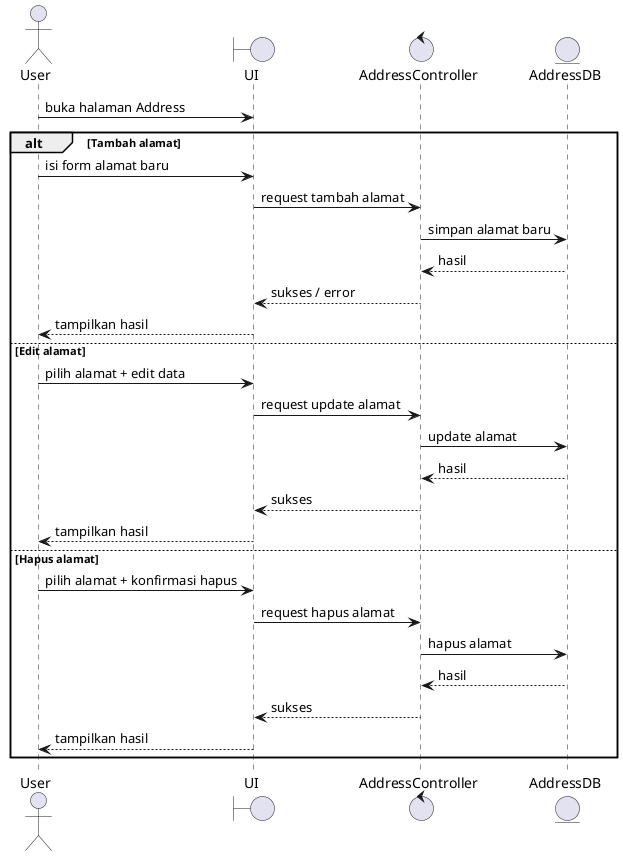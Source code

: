 @startuml SD_ManageAddress

actor User
boundary UI
control AddressController
entity AddressDB

User -> UI : buka halaman Address

alt Tambah alamat
    User -> UI : isi form alamat baru
    UI -> AddressController : request tambah alamat
    AddressController -> AddressDB : simpan alamat baru
    AddressDB --> AddressController : hasil
    AddressController --> UI : sukses / error
    UI --> User : tampilkan hasil
else Edit alamat
    User -> UI : pilih alamat + edit data
    UI -> AddressController : request update alamat
    AddressController -> AddressDB : update alamat
    AddressDB --> AddressController : hasil
    AddressController --> UI : sukses
    UI --> User : tampilkan hasil
else Hapus alamat
    User -> UI : pilih alamat + konfirmasi hapus
    UI -> AddressController : request hapus alamat
    AddressController -> AddressDB : hapus alamat
    AddressDB --> AddressController : hasil
    AddressController --> UI : sukses
    UI --> User : tampilkan hasil
end

@enduml

